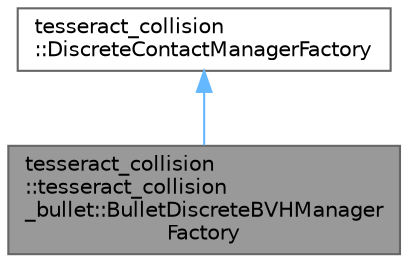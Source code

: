 digraph "tesseract_collision::tesseract_collision_bullet::BulletDiscreteBVHManagerFactory"
{
 // LATEX_PDF_SIZE
  bgcolor="transparent";
  edge [fontname=Helvetica,fontsize=10,labelfontname=Helvetica,labelfontsize=10];
  node [fontname=Helvetica,fontsize=10,shape=box,height=0.2,width=0.4];
  Node1 [label="tesseract_collision\l::tesseract_collision\l_bullet::BulletDiscreteBVHManager\lFactory",height=0.2,width=0.4,color="gray40", fillcolor="grey60", style="filled", fontcolor="black",tooltip=" "];
  Node2 -> Node1 [dir="back",color="steelblue1",style="solid"];
  Node2 [label="tesseract_collision\l::DiscreteContactManagerFactory",height=0.2,width=0.4,color="gray40", fillcolor="white", style="filled",URL="$d6/dc1/classtesseract__collision_1_1DiscreteContactManagerFactory.html",tooltip="Define a discrete contact manager plugin which the factory can create an instance."];
}
